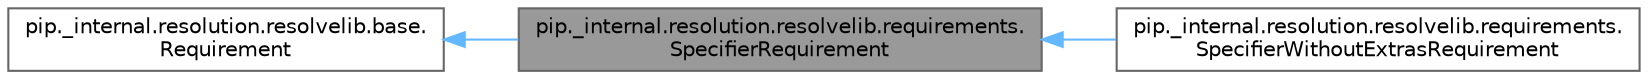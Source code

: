 digraph "pip._internal.resolution.resolvelib.requirements.SpecifierRequirement"
{
 // LATEX_PDF_SIZE
  bgcolor="transparent";
  edge [fontname=Helvetica,fontsize=10,labelfontname=Helvetica,labelfontsize=10];
  node [fontname=Helvetica,fontsize=10,shape=box,height=0.2,width=0.4];
  rankdir="LR";
  Node1 [id="Node000001",label="pip._internal.resolution.resolvelib.requirements.\lSpecifierRequirement",height=0.2,width=0.4,color="gray40", fillcolor="grey60", style="filled", fontcolor="black",tooltip=" "];
  Node2 -> Node1 [id="edge3_Node000001_Node000002",dir="back",color="steelblue1",style="solid",tooltip=" "];
  Node2 [id="Node000002",label="pip._internal.resolution.resolvelib.base.\lRequirement",height=0.2,width=0.4,color="gray40", fillcolor="white", style="filled",URL="$classpip_1_1__internal_1_1resolution_1_1resolvelib_1_1base_1_1Requirement.html",tooltip=" "];
  Node1 -> Node3 [id="edge4_Node000001_Node000003",dir="back",color="steelblue1",style="solid",tooltip=" "];
  Node3 [id="Node000003",label="pip._internal.resolution.resolvelib.requirements.\lSpecifierWithoutExtrasRequirement",height=0.2,width=0.4,color="gray40", fillcolor="white", style="filled",URL="$classpip_1_1__internal_1_1resolution_1_1resolvelib_1_1requirements_1_1SpecifierWithoutExtrasRequirement.html",tooltip=" "];
}
